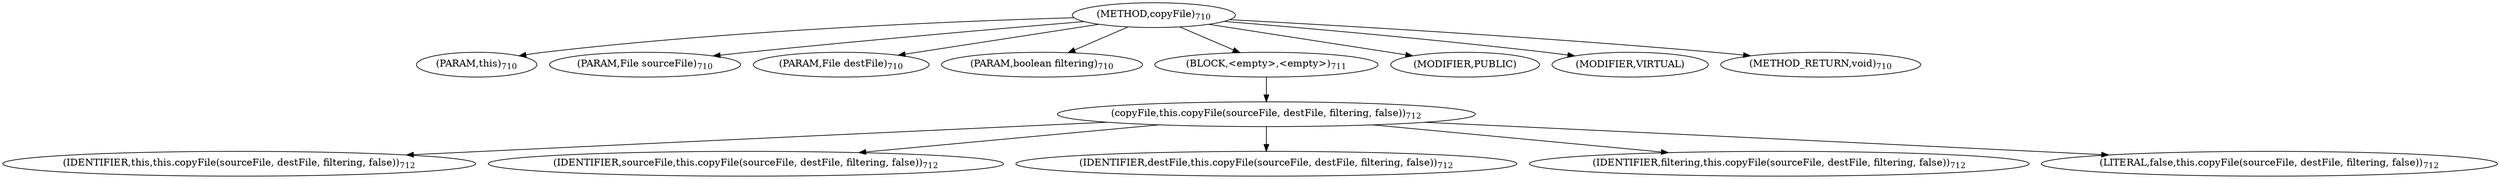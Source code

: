 digraph "copyFile" {  
"2064" [label = <(METHOD,copyFile)<SUB>710</SUB>> ]
"104" [label = <(PARAM,this)<SUB>710</SUB>> ]
"2065" [label = <(PARAM,File sourceFile)<SUB>710</SUB>> ]
"2066" [label = <(PARAM,File destFile)<SUB>710</SUB>> ]
"2067" [label = <(PARAM,boolean filtering)<SUB>710</SUB>> ]
"2068" [label = <(BLOCK,&lt;empty&gt;,&lt;empty&gt;)<SUB>711</SUB>> ]
"2069" [label = <(copyFile,this.copyFile(sourceFile, destFile, filtering, false))<SUB>712</SUB>> ]
"103" [label = <(IDENTIFIER,this,this.copyFile(sourceFile, destFile, filtering, false))<SUB>712</SUB>> ]
"2070" [label = <(IDENTIFIER,sourceFile,this.copyFile(sourceFile, destFile, filtering, false))<SUB>712</SUB>> ]
"2071" [label = <(IDENTIFIER,destFile,this.copyFile(sourceFile, destFile, filtering, false))<SUB>712</SUB>> ]
"2072" [label = <(IDENTIFIER,filtering,this.copyFile(sourceFile, destFile, filtering, false))<SUB>712</SUB>> ]
"2073" [label = <(LITERAL,false,this.copyFile(sourceFile, destFile, filtering, false))<SUB>712</SUB>> ]
"2074" [label = <(MODIFIER,PUBLIC)> ]
"2075" [label = <(MODIFIER,VIRTUAL)> ]
"2076" [label = <(METHOD_RETURN,void)<SUB>710</SUB>> ]
  "2064" -> "104" 
  "2064" -> "2065" 
  "2064" -> "2066" 
  "2064" -> "2067" 
  "2064" -> "2068" 
  "2064" -> "2074" 
  "2064" -> "2075" 
  "2064" -> "2076" 
  "2068" -> "2069" 
  "2069" -> "103" 
  "2069" -> "2070" 
  "2069" -> "2071" 
  "2069" -> "2072" 
  "2069" -> "2073" 
}
